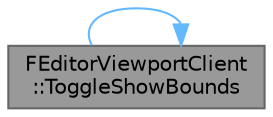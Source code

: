 digraph "FEditorViewportClient::ToggleShowBounds"
{
 // INTERACTIVE_SVG=YES
 // LATEX_PDF_SIZE
  bgcolor="transparent";
  edge [fontname=Helvetica,fontsize=10,labelfontname=Helvetica,labelfontsize=10];
  node [fontname=Helvetica,fontsize=10,shape=box,height=0.2,width=0.4];
  rankdir="LR";
  Node1 [id="Node000001",label="FEditorViewportClient\l::ToggleShowBounds",height=0.2,width=0.4,color="gray40", fillcolor="grey60", style="filled", fontcolor="black",tooltip="Callback for toggling the bounds show flag."];
  Node1 -> Node1 [id="edge1_Node000001_Node000001",color="steelblue1",style="solid",tooltip=" "];
}
